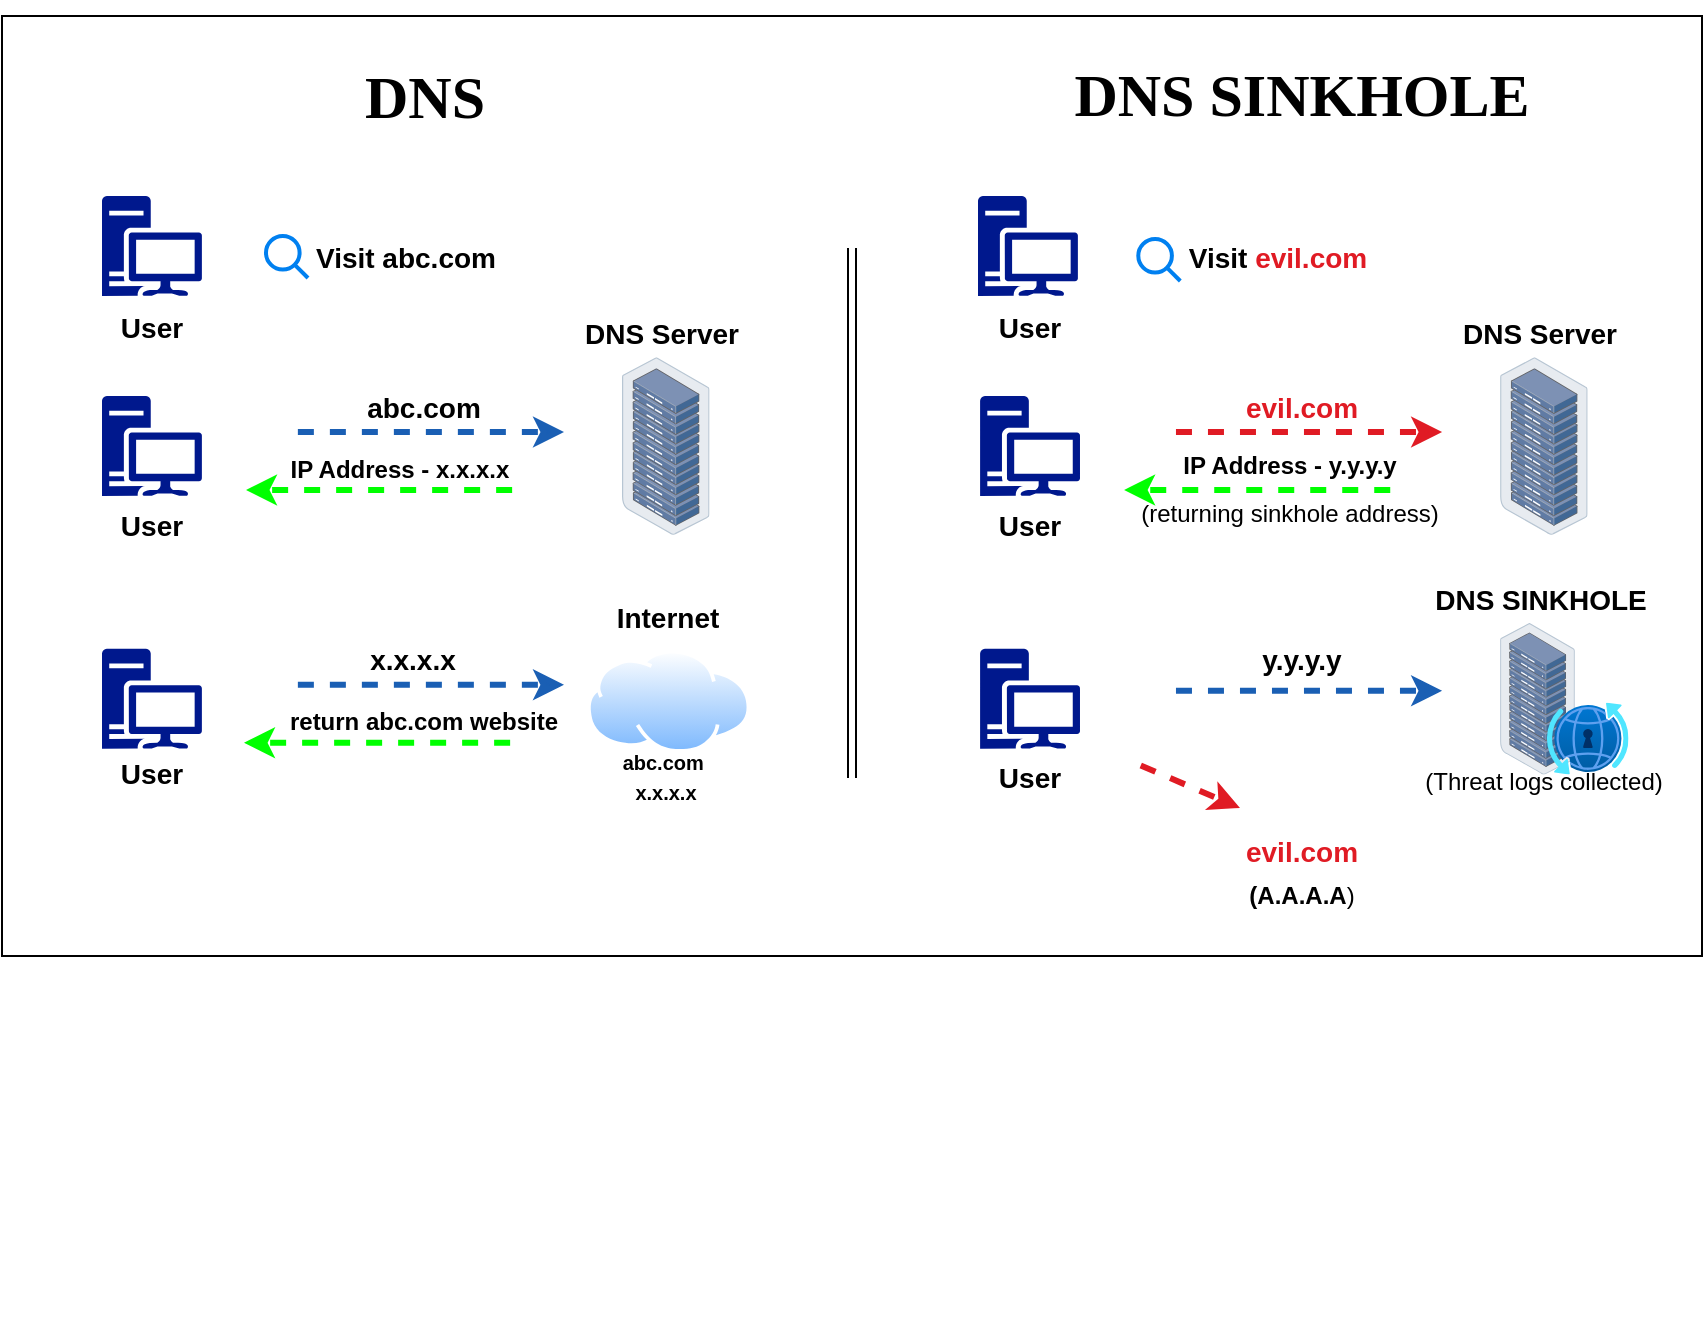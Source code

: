 <mxfile version="24.3.1" type="github">
  <diagram name="Page-1" id="lmPlgZIKMHCFA8fSlBm_">
    <mxGraphModel dx="880" dy="1581" grid="1" gridSize="10" guides="1" tooltips="1" connect="1" arrows="1" fold="1" page="1" pageScale="1" pageWidth="850" pageHeight="1100" math="0" shadow="0">
      <root>
        <mxCell id="0" />
        <mxCell id="1" parent="0" />
        <mxCell id="bl0-9IWzGgUpa8_CMuyC-1" value="" style="rounded=0;whiteSpace=wrap;html=1;" vertex="1" parent="1">
          <mxGeometry width="850" height="470" as="geometry" />
        </mxCell>
        <mxCell id="bl0-9IWzGgUpa8_CMuyC-80" value="" style="shape=image;verticalLabelPosition=bottom;labelBackgroundColor=default;verticalAlign=top;aspect=fixed;imageAspect=0;image=https://vitbhopal.ac.in/file/2022/04/DNS-Sinkhole.jpg;clipPath=inset(0% 0% 0% 0%);opacity=5;" vertex="1" parent="1">
          <mxGeometry x="45" y="-8" width="759.38" height="486" as="geometry" />
        </mxCell>
        <mxCell id="bl0-9IWzGgUpa8_CMuyC-3" value="" style="shape=link;html=1;rounded=0;" edge="1" parent="1">
          <mxGeometry width="100" relative="1" as="geometry">
            <mxPoint x="425" y="116" as="sourcePoint" />
            <mxPoint x="425" y="381" as="targetPoint" />
          </mxGeometry>
        </mxCell>
        <mxCell id="bl0-9IWzGgUpa8_CMuyC-4" value="" style="sketch=0;aspect=fixed;pointerEvents=1;shadow=0;dashed=0;html=1;strokeColor=none;labelPosition=center;verticalLabelPosition=bottom;verticalAlign=top;align=center;fillColor=#00188D;shape=mxgraph.mscae.enterprise.workstation_client" vertex="1" parent="1">
          <mxGeometry x="50" y="90" width="50" height="50" as="geometry" />
        </mxCell>
        <mxCell id="bl0-9IWzGgUpa8_CMuyC-6" value="" style="image;aspect=fixed;perimeter=ellipsePerimeter;html=1;align=center;shadow=0;dashed=0;spacingTop=3;image=img/lib/active_directory/internet_cloud.svg;" vertex="1" parent="1">
          <mxGeometry x="292.46" y="316.9" width="81.74" height="51.5" as="geometry" />
        </mxCell>
        <mxCell id="bl0-9IWzGgUpa8_CMuyC-7" value="" style="shape=image;html=1;verticalAlign=top;verticalLabelPosition=bottom;labelBackgroundColor=#ffffff;imageAspect=0;aspect=fixed;image=https://cdn0.iconfinder.com/data/icons/kameleon-free-pack/110/Hacker-128.png" vertex="1" parent="1">
          <mxGeometry x="612" y="350" width="75" height="75" as="geometry" />
        </mxCell>
        <mxCell id="bl0-9IWzGgUpa8_CMuyC-10" value="&lt;b&gt;&lt;font style=&quot;font-size: 14px;&quot;&gt;Visit abc.com&lt;br&gt;&lt;/font&gt;&lt;/b&gt;" style="text;html=1;align=center;verticalAlign=middle;whiteSpace=wrap;rounded=0;" vertex="1" parent="1">
          <mxGeometry x="132" y="105.5" width="140" height="30" as="geometry" />
        </mxCell>
        <mxCell id="bl0-9IWzGgUpa8_CMuyC-12" value="" style="sketch=0;aspect=fixed;pointerEvents=1;shadow=0;dashed=0;html=1;strokeColor=none;labelPosition=center;verticalLabelPosition=bottom;verticalAlign=top;align=center;fillColor=#00188D;shape=mxgraph.mscae.enterprise.workstation_client" vertex="1" parent="1">
          <mxGeometry x="50" y="190" width="50" height="50" as="geometry" />
        </mxCell>
        <mxCell id="bl0-9IWzGgUpa8_CMuyC-13" value="" style="image;points=[];aspect=fixed;html=1;align=center;shadow=0;dashed=0;image=img/lib/allied_telesis/storage/Datacenter_Server_Rack.svg;" vertex="1" parent="1">
          <mxGeometry x="310" y="170.6" width="43.8" height="88.8" as="geometry" />
        </mxCell>
        <mxCell id="bl0-9IWzGgUpa8_CMuyC-15" value="&lt;font style=&quot;font-size: 14px;&quot;&gt;&lt;b&gt;abc.com &lt;br&gt;&lt;/b&gt;&lt;/font&gt;" style="text;html=1;align=center;verticalAlign=middle;whiteSpace=wrap;rounded=0;" vertex="1" parent="1">
          <mxGeometry x="141.1" y="181" width="140" height="30" as="geometry" />
        </mxCell>
        <mxCell id="bl0-9IWzGgUpa8_CMuyC-16" value="" style="endArrow=classic;html=1;rounded=0;flowAnimation=1;strokeColor=#1a5fb4;strokeWidth=3;" edge="1" parent="1">
          <mxGeometry width="50" height="50" relative="1" as="geometry">
            <mxPoint x="141" y="208" as="sourcePoint" />
            <mxPoint x="281" y="208" as="targetPoint" />
          </mxGeometry>
        </mxCell>
        <mxCell id="bl0-9IWzGgUpa8_CMuyC-17" value="&lt;font style=&quot;font-size: 14px;&quot;&gt;&lt;b&gt;DNS Server&lt;br&gt;&lt;/b&gt;&lt;/font&gt;" style="text;html=1;align=center;verticalAlign=middle;whiteSpace=wrap;rounded=0;" vertex="1" parent="1">
          <mxGeometry x="286.1" y="143.6" width="88.1" height="30" as="geometry" />
        </mxCell>
        <mxCell id="bl0-9IWzGgUpa8_CMuyC-21" value="&lt;b&gt;IP Address - x.x.x.x&lt;br&gt;&lt;/b&gt;" style="text;html=1;align=center;verticalAlign=middle;whiteSpace=wrap;rounded=0;" vertex="1" parent="1">
          <mxGeometry x="129.1" y="212" width="140" height="30" as="geometry" />
        </mxCell>
        <mxCell id="bl0-9IWzGgUpa8_CMuyC-22" value="" style="endArrow=classic;html=1;rounded=0;flowAnimation=1;strokeColor=#00ff00;strokeWidth=3;" edge="1" parent="1">
          <mxGeometry width="50" height="50" relative="1" as="geometry">
            <mxPoint x="262" y="237" as="sourcePoint" />
            <mxPoint x="122" y="237" as="targetPoint" />
          </mxGeometry>
        </mxCell>
        <mxCell id="bl0-9IWzGgUpa8_CMuyC-30" value="" style="endArrow=classic;html=1;rounded=0;flowAnimation=1;fillColor=#60a917;strokeColor=#00ff00;strokeWidth=3;" edge="1" parent="1">
          <mxGeometry width="50" height="50" relative="1" as="geometry">
            <mxPoint x="261" y="363.4" as="sourcePoint" />
            <mxPoint x="121" y="363.4" as="targetPoint" />
          </mxGeometry>
        </mxCell>
        <mxCell id="bl0-9IWzGgUpa8_CMuyC-31" value="&lt;b&gt;return abc.com website&lt;br&gt;&lt;/b&gt;" style="text;html=1;align=center;verticalAlign=middle;whiteSpace=wrap;rounded=0;" vertex="1" parent="1">
          <mxGeometry x="141.1" y="338.4" width="140" height="30" as="geometry" />
        </mxCell>
        <mxCell id="bl0-9IWzGgUpa8_CMuyC-32" value="" style="endArrow=classic;html=1;rounded=0;strokeColor=#1a5fb4;flowAnimation=1;strokeWidth=3;" edge="1" parent="1">
          <mxGeometry width="50" height="50" relative="1" as="geometry">
            <mxPoint x="141" y="334.4" as="sourcePoint" />
            <mxPoint x="281" y="334.4" as="targetPoint" />
          </mxGeometry>
        </mxCell>
        <mxCell id="bl0-9IWzGgUpa8_CMuyC-33" value="&lt;font style=&quot;font-size: 14px;&quot;&gt;&lt;b&gt;x.x.x.x&lt;br&gt;&lt;/b&gt;&lt;/font&gt;" style="text;html=1;align=center;verticalAlign=middle;whiteSpace=wrap;rounded=0;" vertex="1" parent="1">
          <mxGeometry x="141.1" y="307.4" width="128.9" height="30" as="geometry" />
        </mxCell>
        <mxCell id="bl0-9IWzGgUpa8_CMuyC-35" value="" style="sketch=0;aspect=fixed;pointerEvents=1;shadow=0;dashed=0;html=1;strokeColor=none;labelPosition=center;verticalLabelPosition=bottom;verticalAlign=top;align=center;fillColor=#00188D;shape=mxgraph.mscae.enterprise.workstation_client" vertex="1" parent="1">
          <mxGeometry x="50" y="316.4" width="50" height="50" as="geometry" />
        </mxCell>
        <mxCell id="bl0-9IWzGgUpa8_CMuyC-36" value="&lt;font style=&quot;font-size: 14px;&quot;&gt;&lt;b&gt;Internet&lt;br&gt;&lt;/b&gt;&lt;/font&gt;" style="text;html=1;align=center;verticalAlign=middle;whiteSpace=wrap;rounded=0;" vertex="1" parent="1">
          <mxGeometry x="289.28" y="286.4" width="88.1" height="30" as="geometry" />
        </mxCell>
        <mxCell id="bl0-9IWzGgUpa8_CMuyC-39" value="&lt;p style=&quot;line-height: 100%;&quot;&gt;&lt;/p&gt;&lt;div&gt;&lt;font style=&quot;font-size: 10px;&quot;&gt;abc.com&amp;nbsp;&lt;/font&gt;&lt;/div&gt;&lt;div&gt;&lt;font style=&quot;font-size: 10px;&quot;&gt;x.x.x.x&lt;font&gt;&lt;span&gt;&lt;/span&gt;&lt;/font&gt;&lt;/font&gt;&lt;/div&gt;&lt;div&gt;&lt;font style=&quot;font-size: 10px;&quot;&gt;&lt;font&gt;&lt;span&gt;&lt;/span&gt;&lt;/font&gt;&lt;/font&gt;&lt;/div&gt;&lt;p&gt;&lt;/p&gt;" style="text;html=1;align=center;verticalAlign=middle;whiteSpace=wrap;rounded=0;fontStyle=1" vertex="1" parent="1">
          <mxGeometry x="287.85" y="365.4" width="88.1" height="30" as="geometry" />
        </mxCell>
        <mxCell id="bl0-9IWzGgUpa8_CMuyC-41" value="" style="html=1;verticalLabelPosition=bottom;align=center;labelBackgroundColor=#ffffff;verticalAlign=top;strokeWidth=2;strokeColor=#0080F0;shadow=0;dashed=0;shape=mxgraph.ios7.icons.looking_glass;" vertex="1" parent="1">
          <mxGeometry x="132" y="110" width="21" height="21" as="geometry" />
        </mxCell>
        <mxCell id="bl0-9IWzGgUpa8_CMuyC-42" value="&lt;h1 style=&quot;font-size: 30px;&quot;&gt;&lt;font style=&quot;font-size: 30px;&quot; face=&quot;Comic Sans MS&quot;&gt;&lt;b style=&quot;font-size: 30px;&quot;&gt;DNS&lt;/b&gt;&lt;/font&gt;&lt;/h1&gt;" style="text;html=1;align=center;verticalAlign=middle;whiteSpace=wrap;rounded=0;fontSize=30;" vertex="1" parent="1">
          <mxGeometry x="129.63" y="5" width="162.95" height="70" as="geometry" />
        </mxCell>
        <mxCell id="bl0-9IWzGgUpa8_CMuyC-44" value="&lt;h1 style=&quot;font-size: 30px;&quot;&gt;&lt;font style=&quot;font-size: 30px;&quot; face=&quot;Comic Sans MS&quot;&gt;&lt;b style=&quot;font-size: 30px;&quot;&gt;DNS SINKHOLE&lt;br style=&quot;font-size: 30px;&quot;&gt;&lt;/b&gt;&lt;/font&gt;&lt;/h1&gt;" style="text;html=1;align=center;verticalAlign=middle;whiteSpace=wrap;rounded=0;fontSize=30;" vertex="1" parent="1">
          <mxGeometry x="500" y="4" width="300" height="70" as="geometry" />
        </mxCell>
        <mxCell id="bl0-9IWzGgUpa8_CMuyC-45" value="" style="shape=image;html=1;verticalAlign=top;verticalLabelPosition=bottom;labelBackgroundColor=#ffffff;imageAspect=0;aspect=fixed;image=https://cdn4.iconfinder.com/data/icons/ionicons/512/icon-ios7-world-outline-128.png" vertex="1" parent="1">
          <mxGeometry x="249" y="112.5" width="19" height="19" as="geometry" />
        </mxCell>
        <mxCell id="bl0-9IWzGgUpa8_CMuyC-48" value="" style="sketch=0;aspect=fixed;pointerEvents=1;shadow=0;dashed=0;html=1;strokeColor=none;labelPosition=center;verticalLabelPosition=bottom;verticalAlign=top;align=center;fillColor=#00188D;shape=mxgraph.mscae.enterprise.workstation_client" vertex="1" parent="1">
          <mxGeometry x="488" y="90" width="50" height="50" as="geometry" />
        </mxCell>
        <mxCell id="bl0-9IWzGgUpa8_CMuyC-49" value="" style="html=1;verticalLabelPosition=bottom;align=center;labelBackgroundColor=#ffffff;verticalAlign=top;strokeWidth=2;strokeColor=#0080F0;shadow=0;dashed=0;shape=mxgraph.ios7.icons.looking_glass;" vertex="1" parent="1">
          <mxGeometry x="568.15" y="111.5" width="21" height="21" as="geometry" />
        </mxCell>
        <mxCell id="bl0-9IWzGgUpa8_CMuyC-50" value="&lt;b&gt;&lt;font style=&quot;font-size: 14px;&quot;&gt;Visit &lt;font color=&quot;#e01b24&quot;&gt;evil.com&lt;br&gt;&lt;/font&gt;&lt;/font&gt;&lt;/b&gt;" style="text;html=1;align=center;verticalAlign=middle;whiteSpace=wrap;rounded=0;" vertex="1" parent="1">
          <mxGeometry x="568.15" y="106" width="140" height="30" as="geometry" />
        </mxCell>
        <mxCell id="bl0-9IWzGgUpa8_CMuyC-51" value="" style="shape=image;html=1;verticalAlign=top;verticalLabelPosition=bottom;labelBackgroundColor=#ffffff;imageAspect=0;aspect=fixed;image=https://cdn4.iconfinder.com/data/icons/ionicons/512/icon-ios7-world-outline-128.png" vertex="1" parent="1">
          <mxGeometry x="687" y="112.5" width="19" height="19" as="geometry" />
        </mxCell>
        <mxCell id="bl0-9IWzGgUpa8_CMuyC-52" value="&lt;font style=&quot;font-size: 14px;&quot;&gt;&lt;b&gt;User&lt;br&gt;&lt;/b&gt;&lt;/font&gt;" style="text;html=1;align=center;verticalAlign=middle;whiteSpace=wrap;rounded=0;" vertex="1" parent="1">
          <mxGeometry x="30.95" y="140.6" width="88.1" height="30" as="geometry" />
        </mxCell>
        <mxCell id="bl0-9IWzGgUpa8_CMuyC-53" value="&lt;font style=&quot;font-size: 14px;&quot;&gt;&lt;b&gt;User&lt;br&gt;&lt;/b&gt;&lt;/font&gt;" style="text;html=1;align=center;verticalAlign=middle;whiteSpace=wrap;rounded=0;" vertex="1" parent="1">
          <mxGeometry x="30.95" y="240" width="88.1" height="30" as="geometry" />
        </mxCell>
        <mxCell id="bl0-9IWzGgUpa8_CMuyC-54" value="&lt;font style=&quot;font-size: 14px;&quot;&gt;&lt;b&gt;User&lt;br&gt;&lt;/b&gt;&lt;/font&gt;" style="text;html=1;align=center;verticalAlign=middle;whiteSpace=wrap;rounded=0;" vertex="1" parent="1">
          <mxGeometry x="30.95" y="364" width="88.1" height="30" as="geometry" />
        </mxCell>
        <mxCell id="bl0-9IWzGgUpa8_CMuyC-55" value="&lt;font style=&quot;font-size: 14px;&quot;&gt;&lt;b&gt;User&lt;br&gt;&lt;/b&gt;&lt;/font&gt;" style="text;html=1;align=center;verticalAlign=middle;whiteSpace=wrap;rounded=0;" vertex="1" parent="1">
          <mxGeometry x="470" y="140.6" width="88.1" height="30" as="geometry" />
        </mxCell>
        <mxCell id="bl0-9IWzGgUpa8_CMuyC-56" value="" style="endArrow=classic;html=1;rounded=0;flowAnimation=1;strokeColor=#00ff00;strokeWidth=3;" edge="1" parent="1">
          <mxGeometry width="50" height="50" relative="1" as="geometry">
            <mxPoint x="701.05" y="237" as="sourcePoint" />
            <mxPoint x="561.05" y="237" as="targetPoint" />
          </mxGeometry>
        </mxCell>
        <mxCell id="bl0-9IWzGgUpa8_CMuyC-57" value="" style="endArrow=classic;html=1;rounded=0;flowAnimation=1;strokeColor=#e01b24;strokeWidth=3;" edge="1" parent="1">
          <mxGeometry width="50" height="50" relative="1" as="geometry">
            <mxPoint x="580.05" y="208" as="sourcePoint" />
            <mxPoint x="720.05" y="208" as="targetPoint" />
          </mxGeometry>
        </mxCell>
        <mxCell id="bl0-9IWzGgUpa8_CMuyC-58" value="&lt;p style=&quot;line-height: 110%;&quot;&gt;&lt;/p&gt;&lt;div style=&quot;line-height: 30%;&quot;&gt;&lt;b&gt;IP Address - y.y.y.y&lt;/b&gt;&lt;/div&gt;&lt;br&gt;(returning sinkhole address)&lt;p&gt;&lt;/p&gt;" style="text;html=1;align=center;verticalAlign=middle;whiteSpace=wrap;rounded=0;spacing=0;" vertex="1" parent="1">
          <mxGeometry x="568.15" y="225" width="151.85" height="30" as="geometry" />
        </mxCell>
        <mxCell id="bl0-9IWzGgUpa8_CMuyC-59" value="&lt;font style=&quot;font-size: 14px;&quot; color=&quot;#e01b24&quot;&gt;&lt;b&gt;evil.com &lt;br&gt;&lt;/b&gt;&lt;/font&gt;" style="text;html=1;align=center;verticalAlign=middle;whiteSpace=wrap;rounded=0;" vertex="1" parent="1">
          <mxGeometry x="580.15" y="181" width="140" height="30" as="geometry" />
        </mxCell>
        <mxCell id="bl0-9IWzGgUpa8_CMuyC-60" value="" style="image;points=[];aspect=fixed;html=1;align=center;shadow=0;dashed=0;image=img/lib/allied_telesis/storage/Datacenter_Server_Rack.svg;" vertex="1" parent="1">
          <mxGeometry x="749.05" y="170.6" width="43.8" height="88.8" as="geometry" />
        </mxCell>
        <mxCell id="bl0-9IWzGgUpa8_CMuyC-61" value="&lt;font style=&quot;font-size: 14px;&quot;&gt;&lt;b&gt;DNS Server&lt;br&gt;&lt;/b&gt;&lt;/font&gt;" style="text;html=1;align=center;verticalAlign=middle;whiteSpace=wrap;rounded=0;" vertex="1" parent="1">
          <mxGeometry x="725.15" y="143.6" width="88.1" height="30" as="geometry" />
        </mxCell>
        <mxCell id="bl0-9IWzGgUpa8_CMuyC-62" value="" style="sketch=0;aspect=fixed;pointerEvents=1;shadow=0;dashed=0;html=1;strokeColor=none;labelPosition=center;verticalLabelPosition=bottom;verticalAlign=top;align=center;fillColor=#00188D;shape=mxgraph.mscae.enterprise.workstation_client" vertex="1" parent="1">
          <mxGeometry x="489.05" y="190" width="50" height="50" as="geometry" />
        </mxCell>
        <mxCell id="bl0-9IWzGgUpa8_CMuyC-63" value="&lt;font style=&quot;font-size: 14px;&quot;&gt;&lt;b&gt;User&lt;br&gt;&lt;/b&gt;&lt;/font&gt;" style="text;html=1;align=center;verticalAlign=middle;whiteSpace=wrap;rounded=0;" vertex="1" parent="1">
          <mxGeometry x="470" y="240" width="88.1" height="30" as="geometry" />
        </mxCell>
        <mxCell id="bl0-9IWzGgUpa8_CMuyC-64" value="" style="endArrow=classic;html=1;rounded=0;flowAnimation=1;strokeColor=#1a5fb4;strokeWidth=3;" edge="1" parent="1">
          <mxGeometry width="50" height="50" relative="1" as="geometry">
            <mxPoint x="580.05" y="337.4" as="sourcePoint" />
            <mxPoint x="720.05" y="337.4" as="targetPoint" />
          </mxGeometry>
        </mxCell>
        <mxCell id="bl0-9IWzGgUpa8_CMuyC-67" value="&lt;font style=&quot;font-size: 14px;&quot;&gt;&lt;b&gt;y.y.y.y&lt;br&gt;&lt;/b&gt;&lt;/font&gt;" style="text;html=1;align=center;verticalAlign=middle;whiteSpace=wrap;rounded=0;" vertex="1" parent="1">
          <mxGeometry x="580.15" y="307.4" width="140" height="30" as="geometry" />
        </mxCell>
        <mxCell id="bl0-9IWzGgUpa8_CMuyC-68" value="" style="image;points=[];aspect=fixed;html=1;align=center;shadow=0;dashed=0;image=img/lib/allied_telesis/storage/Datacenter_Server_Rack.svg;" vertex="1" parent="1">
          <mxGeometry x="749.05" y="303.5" width="37.39" height="75.8" as="geometry" />
        </mxCell>
        <mxCell id="bl0-9IWzGgUpa8_CMuyC-69" value="&lt;font style=&quot;font-size: 14px;&quot;&gt;&lt;b&gt;DNS SINKHOLE&lt;br&gt;&lt;/b&gt;&lt;/font&gt;" style="text;html=1;align=center;verticalAlign=middle;whiteSpace=wrap;rounded=0;" vertex="1" parent="1">
          <mxGeometry x="711.78" y="277.4" width="114.85" height="30" as="geometry" />
        </mxCell>
        <mxCell id="bl0-9IWzGgUpa8_CMuyC-70" value="" style="sketch=0;aspect=fixed;pointerEvents=1;shadow=0;dashed=0;html=1;strokeColor=none;labelPosition=center;verticalLabelPosition=bottom;verticalAlign=top;align=center;fillColor=#00188D;shape=mxgraph.mscae.enterprise.workstation_client" vertex="1" parent="1">
          <mxGeometry x="489.05" y="316.4" width="50" height="50" as="geometry" />
        </mxCell>
        <mxCell id="bl0-9IWzGgUpa8_CMuyC-71" value="&lt;font style=&quot;font-size: 14px;&quot;&gt;&lt;b&gt;User&lt;br&gt;&lt;/b&gt;&lt;/font&gt;" style="text;html=1;align=center;verticalAlign=middle;whiteSpace=wrap;rounded=0;" vertex="1" parent="1">
          <mxGeometry x="470" y="366.4" width="88.1" height="30" as="geometry" />
        </mxCell>
        <mxCell id="bl0-9IWzGgUpa8_CMuyC-72" value="" style="image;aspect=fixed;html=1;points=[];align=center;fontSize=12;image=img/lib/azure2/networking/DNS_Private_Resolver.svg;" vertex="1" parent="1">
          <mxGeometry x="772.45" y="343.3" width="40.8" height="36" as="geometry" />
        </mxCell>
        <mxCell id="bl0-9IWzGgUpa8_CMuyC-73" value="(Threat logs collected)" style="text;html=1;align=center;verticalAlign=middle;whiteSpace=wrap;rounded=0;" vertex="1" parent="1">
          <mxGeometry x="700.95" y="368.4" width="140" height="30" as="geometry" />
        </mxCell>
        <mxCell id="bl0-9IWzGgUpa8_CMuyC-75" value="" style="shape=image;html=1;verticalAlign=top;verticalLabelPosition=bottom;labelBackgroundColor=#ffffff;imageAspect=0;aspect=fixed;image=https://cdn0.iconfinder.com/data/icons/kameleon-free-pack/110/Hacker-128.png" vertex="1" parent="1">
          <mxGeometry x="612" y="579" width="75" height="75" as="geometry" />
        </mxCell>
        <mxCell id="bl0-9IWzGgUpa8_CMuyC-76" value="&lt;p style=&quot;line-height: 80%;&quot;&gt;&lt;/p&gt;&lt;div style=&quot;line-height: 0%;&quot;&gt;&lt;font style=&quot;font-size: 14px;&quot; color=&quot;#e01b24&quot;&gt;&lt;b&gt;evil.com &lt;/b&gt;&lt;/font&gt;&lt;/div&gt;&lt;br&gt;&lt;b&gt;(A.A.A.A&lt;/b&gt;)&lt;br&gt;&lt;p&gt;&lt;/p&gt;" style="text;html=1;align=center;verticalAlign=middle;whiteSpace=wrap;rounded=0;spacing=0;labelBorderColor=none;" vertex="1" parent="1">
          <mxGeometry x="580.15" y="417" width="140" height="30" as="geometry" />
        </mxCell>
        <mxCell id="bl0-9IWzGgUpa8_CMuyC-77" value="" style="endArrow=classic;html=1;rounded=0;flowAnimation=1;strokeColor=#e01b24;strokeWidth=3;" edge="1" parent="1">
          <mxGeometry width="50" height="50" relative="1" as="geometry">
            <mxPoint x="563" y="372" as="sourcePoint" />
            <mxPoint x="619" y="396" as="targetPoint" />
          </mxGeometry>
        </mxCell>
        <mxCell id="bl0-9IWzGgUpa8_CMuyC-78" value="" style="shape=image;html=1;verticalAlign=top;verticalLabelPosition=bottom;labelBackgroundColor=#ffffff;imageAspect=0;aspect=fixed;image=https://cdn3.iconfinder.com/data/icons/miscellaneous-80/60/error-128.png" vertex="1" parent="1">
          <mxGeometry x="577.15" y="371" width="23.4" height="23.4" as="geometry" />
        </mxCell>
      </root>
    </mxGraphModel>
  </diagram>
</mxfile>
